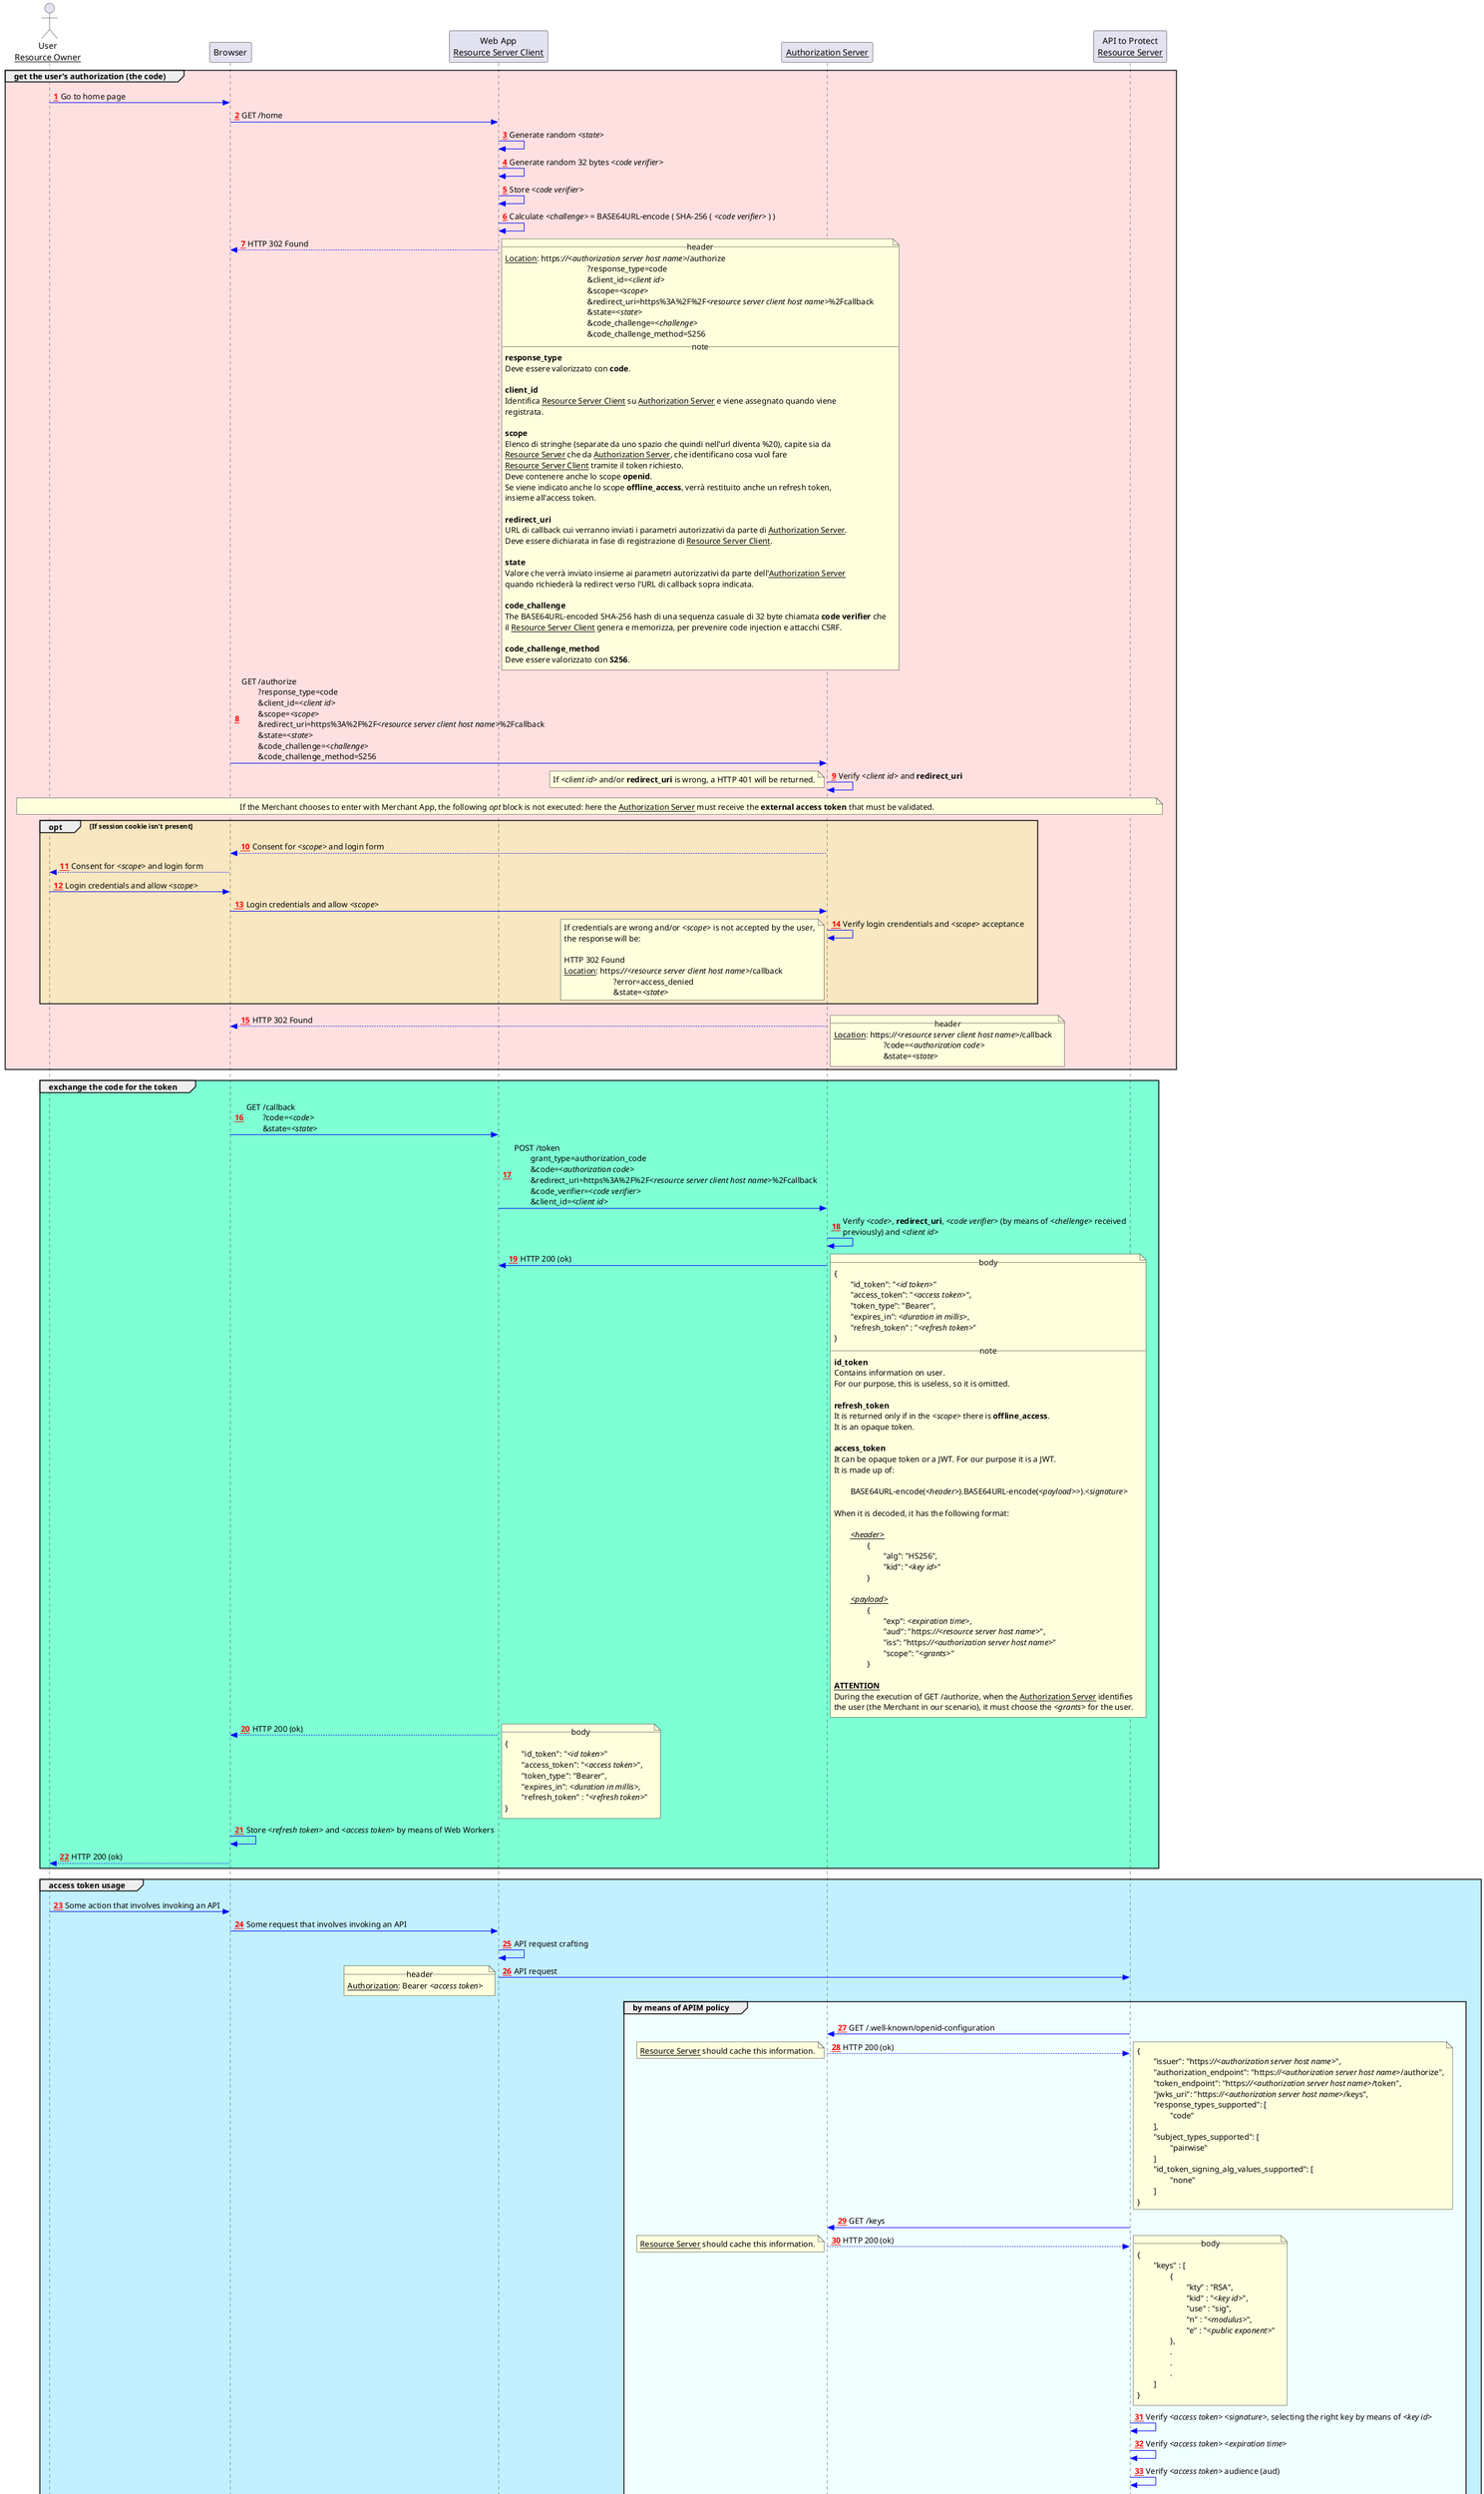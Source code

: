 @startuml

!pragma teoz true
skinparam style strictuml
skinparam sequenceMessageAlign left
skinparam sequenceArrowColor #blue
skinparam maxMessageSize 500
autonumber "<font color='red'><b><u>##</u></b></font>"

actor "User\n__Resource Owner__" as usr
participant "Browser" as brw
participant "Web App\n__Resource Server Client__" as clt
participant "__Authorization Server__" as ath
participant "API to Protect\n__Resource Server__" as rsr

group #IMPLEMENTATION get the user's authorization (the code)
	usr -> brw : Go to home page
	brw -> clt : GET /home
	clt -> clt : Generate random //<state>//
	clt -> clt : Generate random 32 bytes //<code verifier>//
	clt -> clt : Store //<code verifier>//
	clt -> clt : Calculate //<challenge>// = BASE64URL-encode ( SHA-256 ( //<code verifier>// ) )
	clt --> brw : HTTP 302 Found
		note right
			__header__
			__Location__: https:////<authorization server host name>///authorize
								?response_type=code
								&client_id=//<client id>//
								&scope=//<scope>//
								&redirect_uri=https%3A%2F%2F//<resource server client host name>//%2Fcallback
								&state=//<state>//
								&code_challenge=//<challenge>//
								&code_challenge_method=S256
			__note__
			**response_type**
			Deve essere valorizzato con **code**.
			
			**client_id**
			Identifica __Resource Server Client__ su __Authorization Server__ e viene assegnato quando viene
			registrata.
			
			**scope**
			Elenco di stringhe (separate da uno spazio che quindi nell'url diventa %20), capite sia da
			__Resource Server__ che da __Authorization Server__, che identificano cosa vuol fare
			__Resource Server Client__ tramite il token richiesto.
			Deve contenere anche lo scope **openid**.
			Se viene indicato anche lo scope **offline_access**, verrà restituito anche un refresh token,
			insieme all'access token.
			
			**redirect_uri**
			URL di callback cui verranno inviati i parametri autorizzativi da parte di __Authorization Server__.
			Deve essere dichiarata in fase di registrazione di __Resource Server Client__.
			
			**state**
			Valore che verrà inviato insieme ai parametri autorizzativi da parte dell'__Authorization Server__
			quando richiederà la redirect verso l'URL di callback sopra indicata.
			
			**code_challenge**
			The BASE64URL-encoded SHA-256 hash di una sequenza casuale di 32 byte chiamata **code verifier** che
			il __Resource Server Client__ genera e memorizza, per prevenire code injection e attacchi CSRF.
			
			**code_challenge_method**
			Deve essere valorizzato con **S256**.
		end note
	brw -> ath : GET /authorize\n\t?response_type=code\n\t&client_id=//<client id>//\n\t&scope=//<scope>//\n\t&redirect_uri=https%3A%2F%2F//<resource server client host name>//%2Fcallback\n\t&state=//<state>//\n\t&code_challenge=//<challenge>//\n\t&code_challenge_method=S256
	ath -> ath : Verify //<client id>// and **redirect_uri**
		note left
			If //<client id>// and/or **redirect_uri** is wrong, a HTTP 401 will be returned.
		end note
	
	note across
		If the Merchant chooses to enter with Merchant App, the following //opt// block is not executed: here the __Authorization Server__ must receive the **external access token** that must be validated.
	end note
	
	opt #STRATEGY If session cookie isn't present
		ath --> brw : Consent for //<scope>// and login form
		brw --> usr : Consent for //<scope>// and login form
		usr -> brw : Login credentials and allow //<scope>//
		brw -> ath : Login credentials and allow //<scope>//
		ath -> ath : Verify login crendentials and //<scope>// acceptance
		note left
			If credentials are wrong and/or //<scope>// is not accepted by the user,
			the response will be:
			
			HTTP 302 Found
			__Location__: https:////<resource server client host name>///callback
 					?error=access_denied
 					&state=//<state>//
		end note
	end opt
	
	ath --> brw : HTTP 302 Found
		note right
			__header__
			__Location__: https:////<resource server client host name>///callback
 					?code=//<authorization code>//
 					&state=//<state>//
		end note
end group

group #Aquamarine exchange the code for the token
	brw -> clt : GET /callback\n\t?code=//<code>//\n\t&state=//<state>//
	clt -> ath : POST /token\n\tgrant_type=authorization_code\n\t&code=//<authorization code>//\n\t&redirect_uri=https%3A%2F%2F//<resource server client host name>//%2Fcallback\n\t&code_verifier=//<code verifier>//\n\t&client_id=//<client id>//
	ath -> ath : Verify //<code>//, **redirect_uri**, //<code verifier>// (by means of //<chellenge>// received previously) and //<client id>//
	ath -> clt : HTTP 200 (ok)
		note right
			__body__
			{
				"id_token": "//<id token>//"
				"access_token": "//<access token>//",
				"token_type": "Bearer",
				"expires_in": //<duration in millis>//,
				"refresh_token" : "//<refresh token>//"
			}
			__note__
			**id_token**
			Contains information on user.
			For our purpose, this is useless, so it is omitted.
			
			**refresh_token**
			It is returned only if in the //<scope>// there is **offline_access**.
			It is an opaque token.
			
			**access_token**
			It can be opaque token or a JWT. For our purpose it is a JWT.
			It is made up of:
			
				BASE64URL-encode(//<header>//).BASE64URL-encode(//<payload>>//).//<signature>//
			
			When it is decoded, it has the following format:
			
				__//<header>//__
					{
						"alg": "HS256",
						"kid": "//<key id>//"
					}
			
				__//<payload>//__
					{
						"exp": //<expiration time>//,
						"aud": "https:////<resource server host name>//",
						"iss": "https:////<authorization server host name>//"
						"scope": "//<grants>//"
					}
			
			**__ATTENTION__**
			During the execution of GET /authorize, when the __Authorization Server__ identifies
			the user (the Merchant in our scenario), it must choose the //<grants>// for the user.
		end note
	clt --> brw : HTTP 200 (ok)
		note right
			__body__
			{
				"id_token": "//<id token>//"
				"access_token": "//<access token>//",
				"token_type": "Bearer",
				"expires_in": //<duration in millis>//,
				"refresh_token" : "//<refresh token>//"
			}
		end note
	brw -> brw : Store //<refresh token>// and //<access token>// by means of Web Workers
	brw --> usr : HTTP 200 (ok)
end group

group #APPLICATION access token usage
	usr -> brw : Some action that involves invoking an API
	brw -> clt : Some request that involves invoking an API
	clt -> clt : API request crafting
	clt -> rsr : API request
		note left
			__header__
			__Authorization__: Bearer //<access token>//
		end note
	
	group #Azure by means of APIM policy
		rsr -> ath : GET /.well-known/openid-configuration
		ath --> rsr : HTTP 200 (ok)
			note right
				{
					"issuer": "https:////<authorization server host name>//",
					"authorization_endpoint": "https:////<authorization server host name>///authorize",
					"token_endpoint": "https:////<authorization server host name>///token",
					"jwks_uri": "https:////<authorization server host name>///keys",
					"response_types_supported": [
						"code"
					],
					"subject_types_supported": [
						"pairwise"
					]
					"id_token_signing_alg_values_supported": [
						"none"
					]
				}
			end note
			
			note left
				__Resource Server__ should cache this information.
			end note

		rsr -> ath : GET /keys
		ath --> rsr : HTTP 200 (ok)
			note right
				__body__
				{ 
					"keys" : [
						{ 
							"kty" : "RSA",
							"kid" : "//<key id>//",
							"use" : "sig",
							"n" : "//<modulus>//",
							"e" : "//<public exponent>//"
						},
						.
						.
						.
					]
				}
			end note

			note left
				__Resource Server__ should cache this information.
			end note
	
		rsr -> rsr : Verify //<access token>// //<signature>//, selecting the right key by means of //<key id>//
		rsr -> rsr : Verify //<access token>// //<expiration time>//
		rsr -> rsr : Verify //<access token>// audience (aud)
		rsr -> rsr : Verify //<access token>// issuer (iss)
		rsr -> rsr : Verify //<access token>// //<grants>//
			note left
				This is specific per operation so
				each operation must have a policy.
			end note
	end group
	
	rsr -> rsr : Execute business logic
	rsr --> clt : Response
	clt --> usr : Response
end group
@enduml